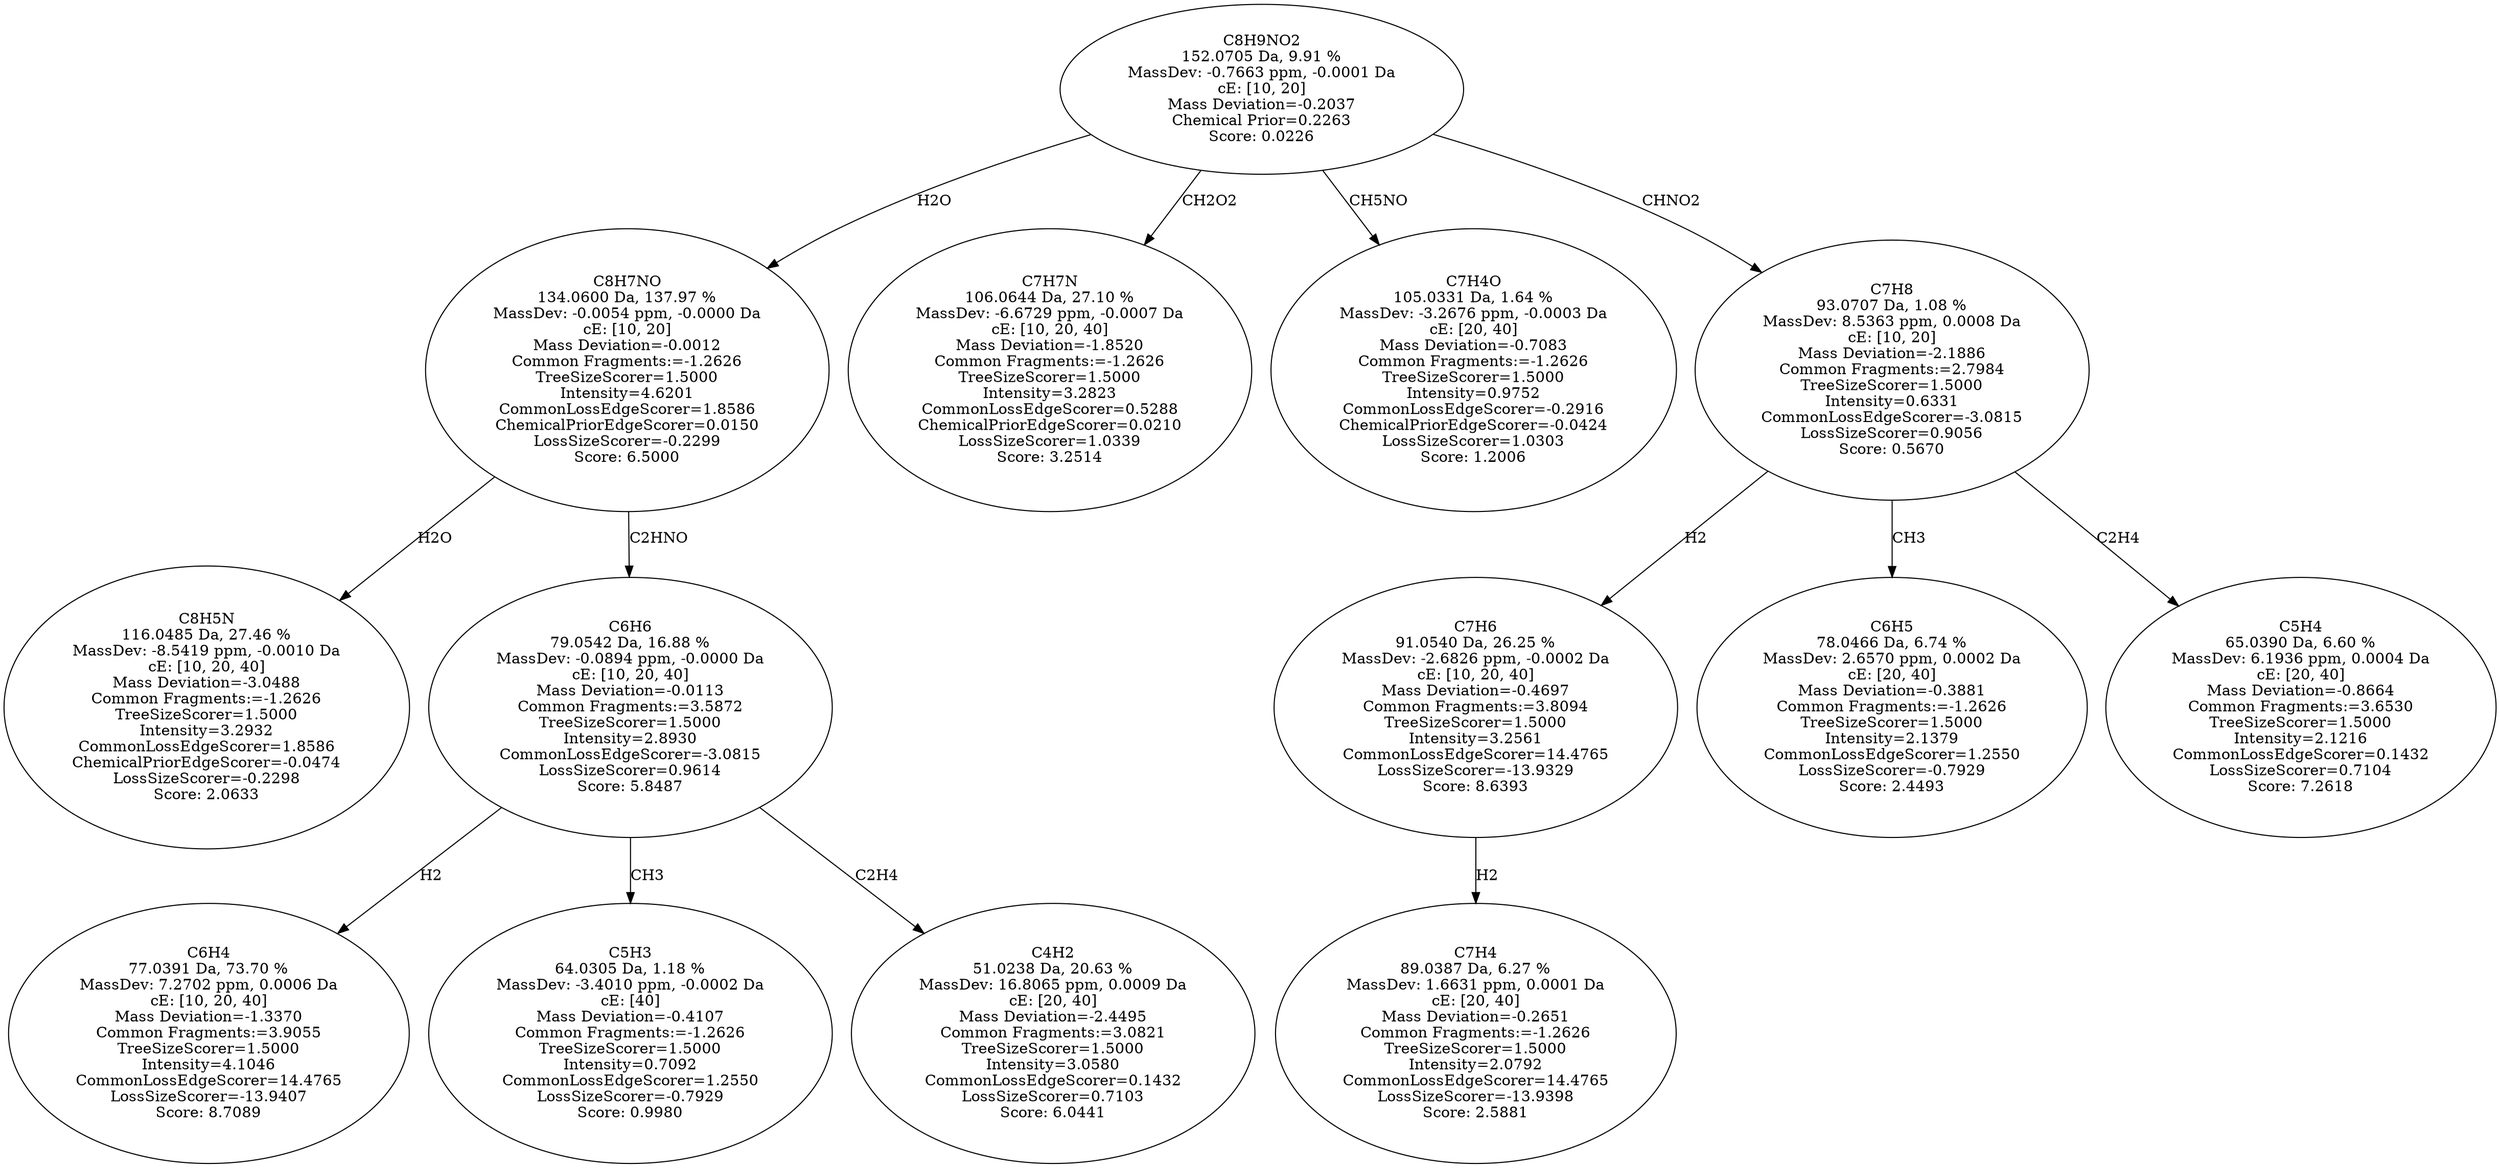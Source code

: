 strict digraph {
v1 [label="C8H5N\n116.0485 Da, 27.46 %\nMassDev: -8.5419 ppm, -0.0010 Da\ncE: [10, 20, 40]\nMass Deviation=-3.0488\nCommon Fragments:=-1.2626\nTreeSizeScorer=1.5000\nIntensity=3.2932\nCommonLossEdgeScorer=1.8586\nChemicalPriorEdgeScorer=-0.0474\nLossSizeScorer=-0.2298\nScore: 2.0633"];
v2 [label="C6H4\n77.0391 Da, 73.70 %\nMassDev: 7.2702 ppm, 0.0006 Da\ncE: [10, 20, 40]\nMass Deviation=-1.3370\nCommon Fragments:=3.9055\nTreeSizeScorer=1.5000\nIntensity=4.1046\nCommonLossEdgeScorer=14.4765\nLossSizeScorer=-13.9407\nScore: 8.7089"];
v3 [label="C5H3\n64.0305 Da, 1.18 %\nMassDev: -3.4010 ppm, -0.0002 Da\ncE: [40]\nMass Deviation=-0.4107\nCommon Fragments:=-1.2626\nTreeSizeScorer=1.5000\nIntensity=0.7092\nCommonLossEdgeScorer=1.2550\nLossSizeScorer=-0.7929\nScore: 0.9980"];
v4 [label="C4H2\n51.0238 Da, 20.63 %\nMassDev: 16.8065 ppm, 0.0009 Da\ncE: [20, 40]\nMass Deviation=-2.4495\nCommon Fragments:=3.0821\nTreeSizeScorer=1.5000\nIntensity=3.0580\nCommonLossEdgeScorer=0.1432\nLossSizeScorer=0.7103\nScore: 6.0441"];
v5 [label="C6H6\n79.0542 Da, 16.88 %\nMassDev: -0.0894 ppm, -0.0000 Da\ncE: [10, 20, 40]\nMass Deviation=-0.0113\nCommon Fragments:=3.5872\nTreeSizeScorer=1.5000\nIntensity=2.8930\nCommonLossEdgeScorer=-3.0815\nLossSizeScorer=0.9614\nScore: 5.8487"];
v6 [label="C8H7NO\n134.0600 Da, 137.97 %\nMassDev: -0.0054 ppm, -0.0000 Da\ncE: [10, 20]\nMass Deviation=-0.0012\nCommon Fragments:=-1.2626\nTreeSizeScorer=1.5000\nIntensity=4.6201\nCommonLossEdgeScorer=1.8586\nChemicalPriorEdgeScorer=0.0150\nLossSizeScorer=-0.2299\nScore: 6.5000"];
v7 [label="C7H7N\n106.0644 Da, 27.10 %\nMassDev: -6.6729 ppm, -0.0007 Da\ncE: [10, 20, 40]\nMass Deviation=-1.8520\nCommon Fragments:=-1.2626\nTreeSizeScorer=1.5000\nIntensity=3.2823\nCommonLossEdgeScorer=0.5288\nChemicalPriorEdgeScorer=0.0210\nLossSizeScorer=1.0339\nScore: 3.2514"];
v8 [label="C7H4O\n105.0331 Da, 1.64 %\nMassDev: -3.2676 ppm, -0.0003 Da\ncE: [20, 40]\nMass Deviation=-0.7083\nCommon Fragments:=-1.2626\nTreeSizeScorer=1.5000\nIntensity=0.9752\nCommonLossEdgeScorer=-0.2916\nChemicalPriorEdgeScorer=-0.0424\nLossSizeScorer=1.0303\nScore: 1.2006"];
v9 [label="C7H4\n89.0387 Da, 6.27 %\nMassDev: 1.6631 ppm, 0.0001 Da\ncE: [20, 40]\nMass Deviation=-0.2651\nCommon Fragments:=-1.2626\nTreeSizeScorer=1.5000\nIntensity=2.0792\nCommonLossEdgeScorer=14.4765\nLossSizeScorer=-13.9398\nScore: 2.5881"];
v10 [label="C7H6\n91.0540 Da, 26.25 %\nMassDev: -2.6826 ppm, -0.0002 Da\ncE: [10, 20, 40]\nMass Deviation=-0.4697\nCommon Fragments:=3.8094\nTreeSizeScorer=1.5000\nIntensity=3.2561\nCommonLossEdgeScorer=14.4765\nLossSizeScorer=-13.9329\nScore: 8.6393"];
v11 [label="C6H5\n78.0466 Da, 6.74 %\nMassDev: 2.6570 ppm, 0.0002 Da\ncE: [20, 40]\nMass Deviation=-0.3881\nCommon Fragments:=-1.2626\nTreeSizeScorer=1.5000\nIntensity=2.1379\nCommonLossEdgeScorer=1.2550\nLossSizeScorer=-0.7929\nScore: 2.4493"];
v12 [label="C5H4\n65.0390 Da, 6.60 %\nMassDev: 6.1936 ppm, 0.0004 Da\ncE: [20, 40]\nMass Deviation=-0.8664\nCommon Fragments:=3.6530\nTreeSizeScorer=1.5000\nIntensity=2.1216\nCommonLossEdgeScorer=0.1432\nLossSizeScorer=0.7104\nScore: 7.2618"];
v13 [label="C7H8\n93.0707 Da, 1.08 %\nMassDev: 8.5363 ppm, 0.0008 Da\ncE: [10, 20]\nMass Deviation=-2.1886\nCommon Fragments:=2.7984\nTreeSizeScorer=1.5000\nIntensity=0.6331\nCommonLossEdgeScorer=-3.0815\nLossSizeScorer=0.9056\nScore: 0.5670"];
v14 [label="C8H9NO2\n152.0705 Da, 9.91 %\nMassDev: -0.7663 ppm, -0.0001 Da\ncE: [10, 20]\nMass Deviation=-0.2037\nChemical Prior=0.2263\nScore: 0.0226"];
v6 -> v1 [label="H2O"];
v5 -> v2 [label="H2"];
v5 -> v3 [label="CH3"];
v5 -> v4 [label="C2H4"];
v6 -> v5 [label="C2HNO"];
v14 -> v6 [label="H2O"];
v14 -> v7 [label="CH2O2"];
v14 -> v8 [label="CH5NO"];
v10 -> v9 [label="H2"];
v13 -> v10 [label="H2"];
v13 -> v11 [label="CH3"];
v13 -> v12 [label="C2H4"];
v14 -> v13 [label="CHNO2"];
}
